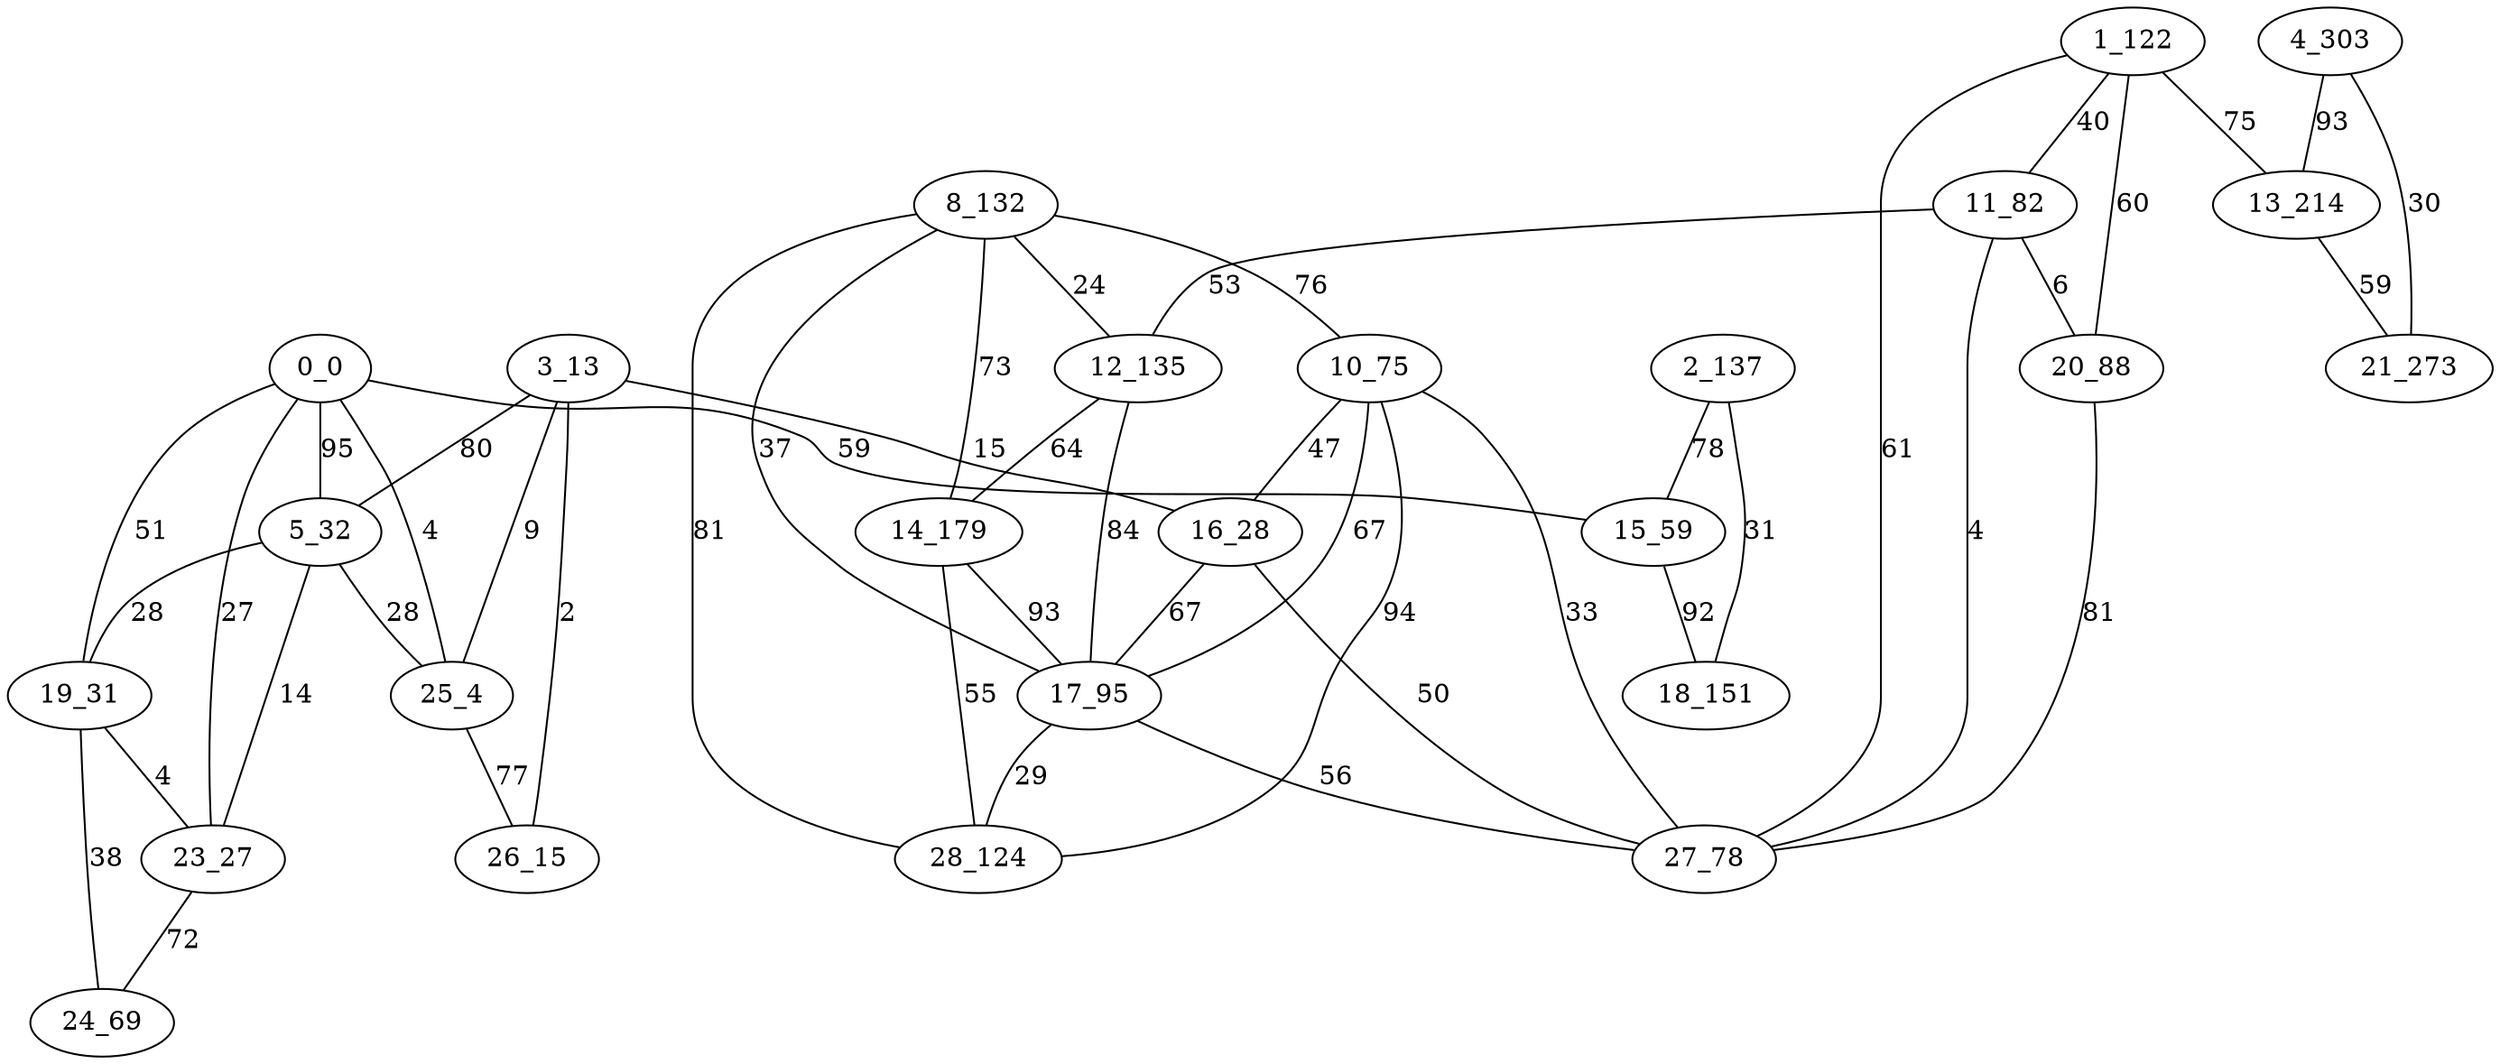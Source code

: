 graph {
  0 [label="0_0"];
  1 [label="1_122"];
  2 [label="2_137"];
  3 [label="3_13"];
  4 [label="4_303"];
  5 [label="5_32"];
  8 [label="8_132"];
  10 [label="10_75"];
  11 [label="11_82"];
  12 [label="12_135"];
  13 [label="13_214"];
  14 [label="14_179"];
  15 [label="15_59"];
  16 [label="16_28"];
  17 [label="17_95"];
  18 [label="18_151"];
  19 [label="19_31"];
  20 [label="20_88"];
  21 [label="21_273"];
  23 [label="23_27"];
  24 [label="24_69"];
  25 [label="25_4"];
  26 [label="26_15"];
  27 [label="27_78"];
  28 [label="28_124"];
  0 -- 25 [label="4"];
  0 -- 5 [label="95"];
  0 -- 23 [label="27"];
  0 -- 19 [label="51"];
  0 -- 15 [label="59"];
  1 -- 20 [label="60"];
  1 -- 27 [label="61"];
  1 -- 11 [label="40"];
  1 -- 13 [label="75"];
  2 -- 18 [label="31"];
  2 -- 15 [label="78"];
  3 -- 16 [label="15"];
  3 -- 5 [label="80"];
  3 -- 25 [label="9"];
  3 -- 26 [label="2"];
  4 -- 21 [label="30"];
  4 -- 13 [label="93"];
  5 -- 19 [label="28"];
  5 -- 23 [label="14"];
  5 -- 25 [label="28"];
  8 -- 28 [label="81"];
  8 -- 14 [label="73"];
  8 -- 10 [label="76"];
  8 -- 12 [label="24"];
  8 -- 17 [label="37"];
  10 -- 28 [label="94"];
  10 -- 27 [label="33"];
  10 -- 17 [label="67"];
  10 -- 16 [label="47"];
  11 -- 12 [label="53"];
  11 -- 27 [label="4"];
  11 -- 20 [label="6"];
  12 -- 14 [label="64"];
  12 -- 17 [label="84"];
  13 -- 21 [label="59"];
  14 -- 28 [label="55"];
  14 -- 17 [label="93"];
  15 -- 18 [label="92"];
  16 -- 17 [label="67"];
  16 -- 27 [label="50"];
  17 -- 27 [label="56"];
  17 -- 28 [label="29"];
  19 -- 24 [label="38"];
  19 -- 23 [label="4"];
  20 -- 27 [label="81"];
  23 -- 24 [label="72"];
  25 -- 26 [label="77"];
}